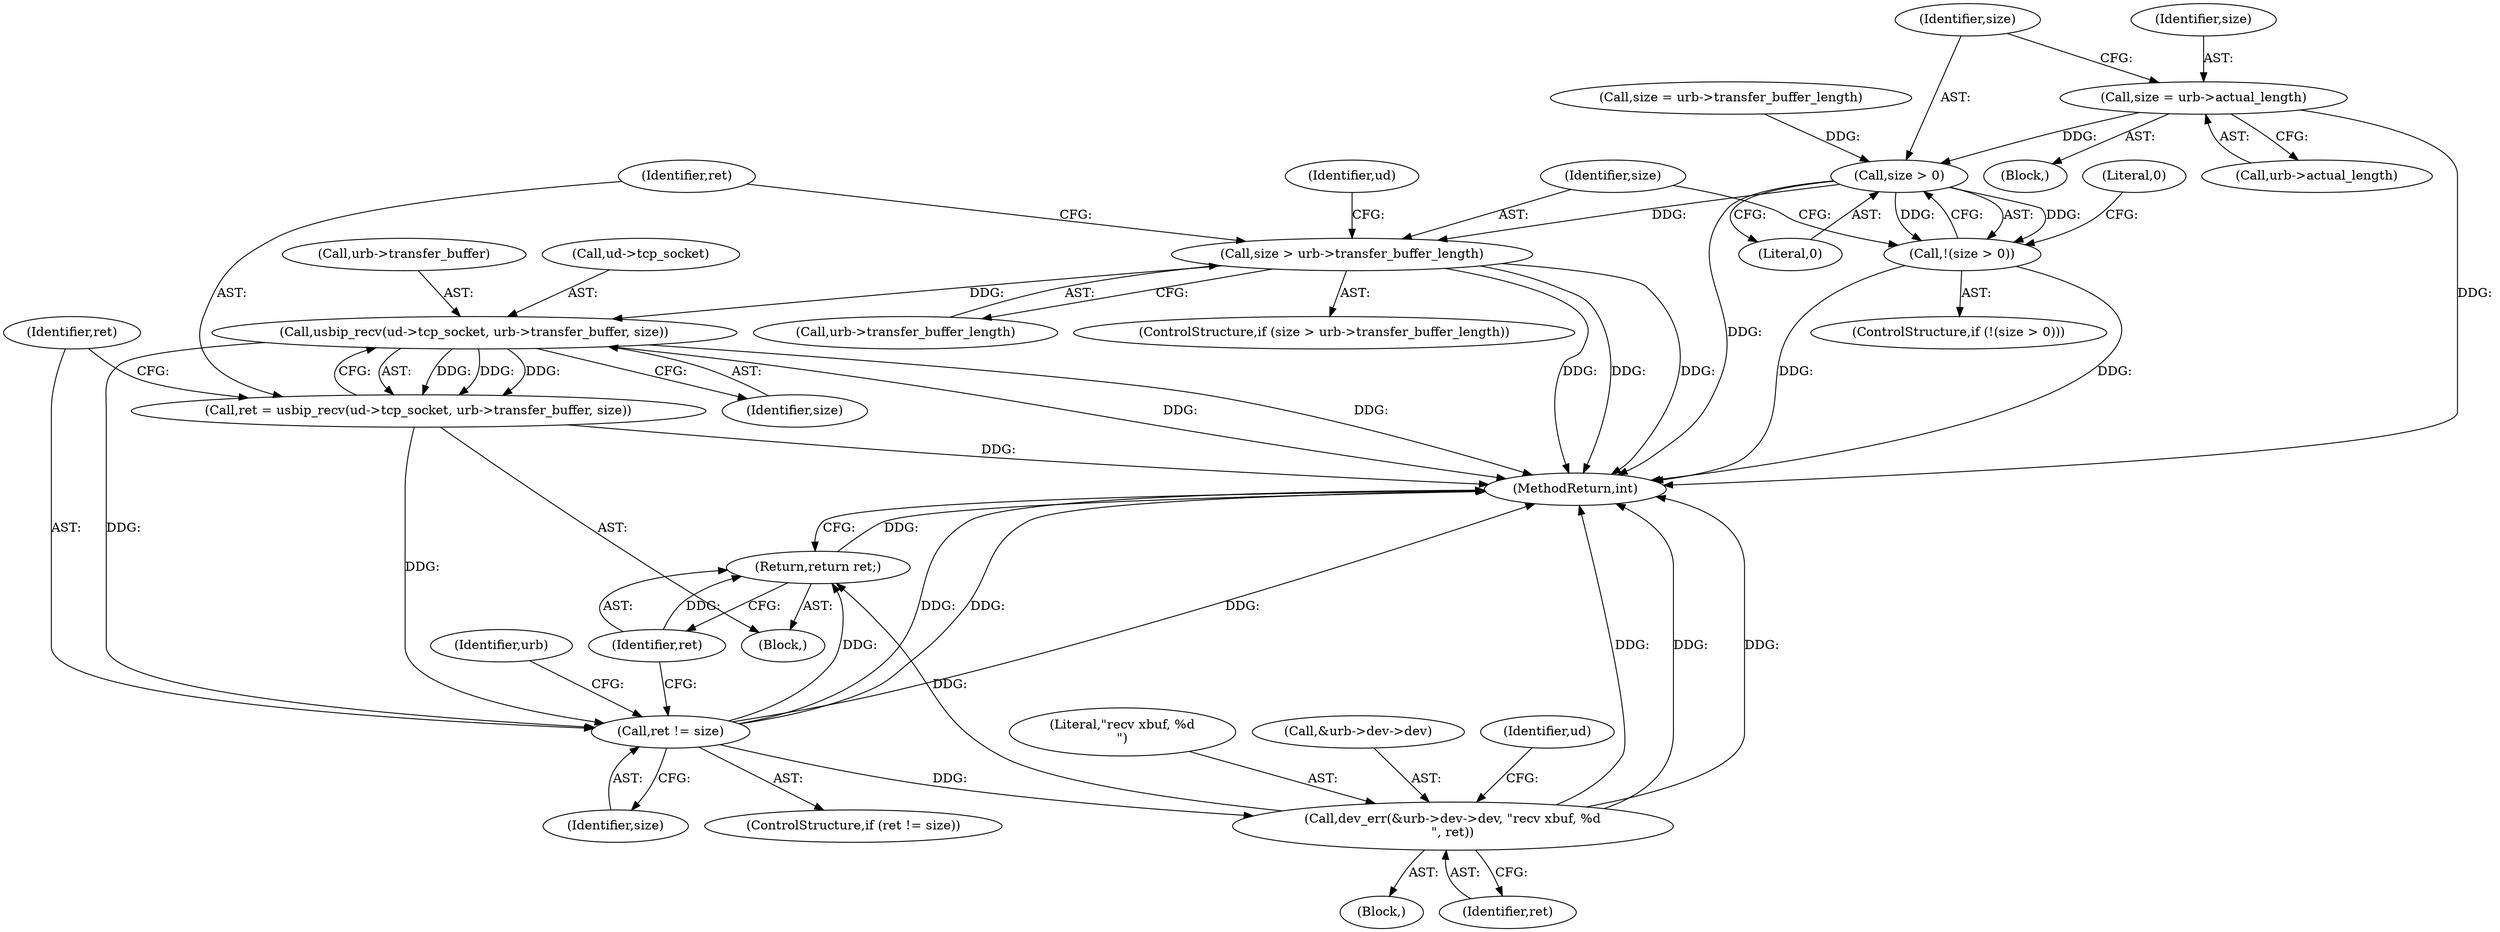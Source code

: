 digraph "0_linux_b348d7dddb6c4fbfc810b7a0626e8ec9e29f7cbb@pointer" {
"1000138" [label="(Call,size = urb->actual_length)"];
"1000145" [label="(Call,size > 0)"];
"1000144" [label="(Call,!(size > 0))"];
"1000151" [label="(Call,size > urb->transfer_buffer_length)"];
"1000179" [label="(Call,usbip_recv(ud->tcp_socket, urb->transfer_buffer, size))"];
"1000177" [label="(Call,ret = usbip_recv(ud->tcp_socket, urb->transfer_buffer, size))"];
"1000188" [label="(Call,ret != size)"];
"1000192" [label="(Call,dev_err(&urb->dev->dev, \"recv xbuf, %d\n\", ret))"];
"1000219" [label="(Return,return ret;)"];
"1000199" [label="(Literal,\"recv xbuf, %d\n\")"];
"1000177" [label="(Call,ret = usbip_recv(ud->tcp_socket, urb->transfer_buffer, size))"];
"1000220" [label="(Identifier,ret)"];
"1000178" [label="(Identifier,ret)"];
"1000153" [label="(Call,urb->transfer_buffer_length)"];
"1000107" [label="(Block,)"];
"1000151" [label="(Call,size > urb->transfer_buffer_length)"];
"1000147" [label="(Literal,0)"];
"1000189" [label="(Identifier,ret)"];
"1000130" [label="(Block,)"];
"1000124" [label="(Call,size = urb->transfer_buffer_length)"];
"1000179" [label="(Call,usbip_recv(ud->tcp_socket, urb->transfer_buffer, size))"];
"1000187" [label="(ControlStructure,if (ret != size))"];
"1000160" [label="(Identifier,ud)"];
"1000191" [label="(Block,)"];
"1000219" [label="(Return,return ret;)"];
"1000190" [label="(Identifier,size)"];
"1000196" [label="(Identifier,urb)"];
"1000152" [label="(Identifier,size)"];
"1000139" [label="(Identifier,size)"];
"1000140" [label="(Call,urb->actual_length)"];
"1000149" [label="(Literal,0)"];
"1000145" [label="(Call,size > 0)"];
"1000188" [label="(Call,ret != size)"];
"1000193" [label="(Call,&urb->dev->dev)"];
"1000204" [label="(Identifier,ud)"];
"1000192" [label="(Call,dev_err(&urb->dev->dev, \"recv xbuf, %d\n\", ret))"];
"1000221" [label="(MethodReturn,int)"];
"1000143" [label="(ControlStructure,if (!(size > 0)))"];
"1000183" [label="(Call,urb->transfer_buffer)"];
"1000144" [label="(Call,!(size > 0))"];
"1000180" [label="(Call,ud->tcp_socket)"];
"1000150" [label="(ControlStructure,if (size > urb->transfer_buffer_length))"];
"1000200" [label="(Identifier,ret)"];
"1000146" [label="(Identifier,size)"];
"1000138" [label="(Call,size = urb->actual_length)"];
"1000186" [label="(Identifier,size)"];
"1000138" -> "1000130"  [label="AST: "];
"1000138" -> "1000140"  [label="CFG: "];
"1000139" -> "1000138"  [label="AST: "];
"1000140" -> "1000138"  [label="AST: "];
"1000146" -> "1000138"  [label="CFG: "];
"1000138" -> "1000221"  [label="DDG: "];
"1000138" -> "1000145"  [label="DDG: "];
"1000145" -> "1000144"  [label="AST: "];
"1000145" -> "1000147"  [label="CFG: "];
"1000146" -> "1000145"  [label="AST: "];
"1000147" -> "1000145"  [label="AST: "];
"1000144" -> "1000145"  [label="CFG: "];
"1000145" -> "1000221"  [label="DDG: "];
"1000145" -> "1000144"  [label="DDG: "];
"1000145" -> "1000144"  [label="DDG: "];
"1000124" -> "1000145"  [label="DDG: "];
"1000145" -> "1000151"  [label="DDG: "];
"1000144" -> "1000143"  [label="AST: "];
"1000149" -> "1000144"  [label="CFG: "];
"1000152" -> "1000144"  [label="CFG: "];
"1000144" -> "1000221"  [label="DDG: "];
"1000144" -> "1000221"  [label="DDG: "];
"1000151" -> "1000150"  [label="AST: "];
"1000151" -> "1000153"  [label="CFG: "];
"1000152" -> "1000151"  [label="AST: "];
"1000153" -> "1000151"  [label="AST: "];
"1000160" -> "1000151"  [label="CFG: "];
"1000178" -> "1000151"  [label="CFG: "];
"1000151" -> "1000221"  [label="DDG: "];
"1000151" -> "1000221"  [label="DDG: "];
"1000151" -> "1000221"  [label="DDG: "];
"1000151" -> "1000179"  [label="DDG: "];
"1000179" -> "1000177"  [label="AST: "];
"1000179" -> "1000186"  [label="CFG: "];
"1000180" -> "1000179"  [label="AST: "];
"1000183" -> "1000179"  [label="AST: "];
"1000186" -> "1000179"  [label="AST: "];
"1000177" -> "1000179"  [label="CFG: "];
"1000179" -> "1000221"  [label="DDG: "];
"1000179" -> "1000221"  [label="DDG: "];
"1000179" -> "1000177"  [label="DDG: "];
"1000179" -> "1000177"  [label="DDG: "];
"1000179" -> "1000177"  [label="DDG: "];
"1000179" -> "1000188"  [label="DDG: "];
"1000177" -> "1000107"  [label="AST: "];
"1000178" -> "1000177"  [label="AST: "];
"1000189" -> "1000177"  [label="CFG: "];
"1000177" -> "1000221"  [label="DDG: "];
"1000177" -> "1000188"  [label="DDG: "];
"1000188" -> "1000187"  [label="AST: "];
"1000188" -> "1000190"  [label="CFG: "];
"1000189" -> "1000188"  [label="AST: "];
"1000190" -> "1000188"  [label="AST: "];
"1000196" -> "1000188"  [label="CFG: "];
"1000220" -> "1000188"  [label="CFG: "];
"1000188" -> "1000221"  [label="DDG: "];
"1000188" -> "1000221"  [label="DDG: "];
"1000188" -> "1000221"  [label="DDG: "];
"1000188" -> "1000192"  [label="DDG: "];
"1000188" -> "1000219"  [label="DDG: "];
"1000192" -> "1000191"  [label="AST: "];
"1000192" -> "1000200"  [label="CFG: "];
"1000193" -> "1000192"  [label="AST: "];
"1000199" -> "1000192"  [label="AST: "];
"1000200" -> "1000192"  [label="AST: "];
"1000204" -> "1000192"  [label="CFG: "];
"1000192" -> "1000221"  [label="DDG: "];
"1000192" -> "1000221"  [label="DDG: "];
"1000192" -> "1000221"  [label="DDG: "];
"1000192" -> "1000219"  [label="DDG: "];
"1000219" -> "1000107"  [label="AST: "];
"1000219" -> "1000220"  [label="CFG: "];
"1000220" -> "1000219"  [label="AST: "];
"1000221" -> "1000219"  [label="CFG: "];
"1000219" -> "1000221"  [label="DDG: "];
"1000220" -> "1000219"  [label="DDG: "];
}
